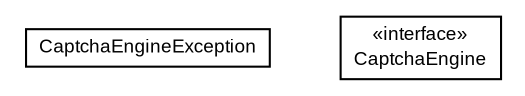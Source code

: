 #!/usr/local/bin/dot
#
# Class diagram 
# Generated by UmlGraph version 4.6 (http://www.spinellis.gr/sw/umlgraph)
#

digraph G {
	edge [fontname="arial",fontsize=10,labelfontname="arial",labelfontsize=10];
	node [fontname="arial",fontsize=10,shape=plaintext];
	// com.octo.captcha.engine.CaptchaEngineException
	c11 [label=<<table border="0" cellborder="1" cellspacing="0" cellpadding="2" port="p" href="./CaptchaEngineException.html">
		<tr><td><table border="0" cellspacing="0" cellpadding="1">
			<tr><td> CaptchaEngineException </td></tr>
		</table></td></tr>
		</table>>, fontname="arial", fontcolor="black", fontsize=9.0];
	// com.octo.captcha.engine.CaptchaEngine
	c12 [label=<<table border="0" cellborder="1" cellspacing="0" cellpadding="2" port="p" href="./CaptchaEngine.html">
		<tr><td><table border="0" cellspacing="0" cellpadding="1">
			<tr><td> &laquo;interface&raquo; </td></tr>
			<tr><td> CaptchaEngine </td></tr>
		</table></td></tr>
		</table>>, fontname="arial", fontcolor="black", fontsize=9.0];
}

